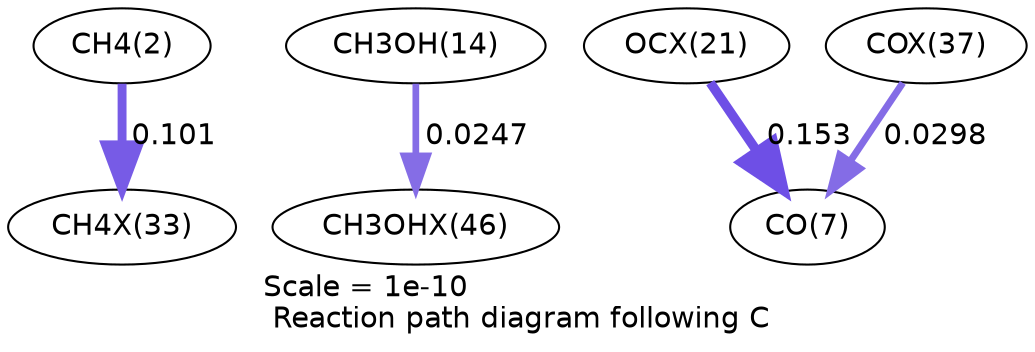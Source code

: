 digraph reaction_paths {
center=1;
s4 -> s42[fontname="Helvetica", penwidth=4.27, arrowsize=2.13, color="0.7, 0.601, 0.9"
, label=" 0.101"];
s16 -> s52[fontname="Helvetica", penwidth=3.21, arrowsize=1.6, color="0.7, 0.525, 0.9"
, label=" 0.0247"];
s36 -> s9[fontname="Helvetica", penwidth=4.58, arrowsize=2.29, color="0.7, 0.653, 0.9"
, label=" 0.153"];
s46 -> s9[fontname="Helvetica", penwidth=3.35, arrowsize=1.67, color="0.7, 0.53, 0.9"
, label=" 0.0298"];
s4 [ fontname="Helvetica", label="CH4(2)"];
s9 [ fontname="Helvetica", label="CO(7)"];
s16 [ fontname="Helvetica", label="CH3OH(14)"];
s36 [ fontname="Helvetica", label="OCX(21)"];
s42 [ fontname="Helvetica", label="CH4X(33)"];
s46 [ fontname="Helvetica", label="COX(37)"];
s52 [ fontname="Helvetica", label="CH3OHX(46)"];
 label = "Scale = 1e-10\l Reaction path diagram following C";
 fontname = "Helvetica";
}
